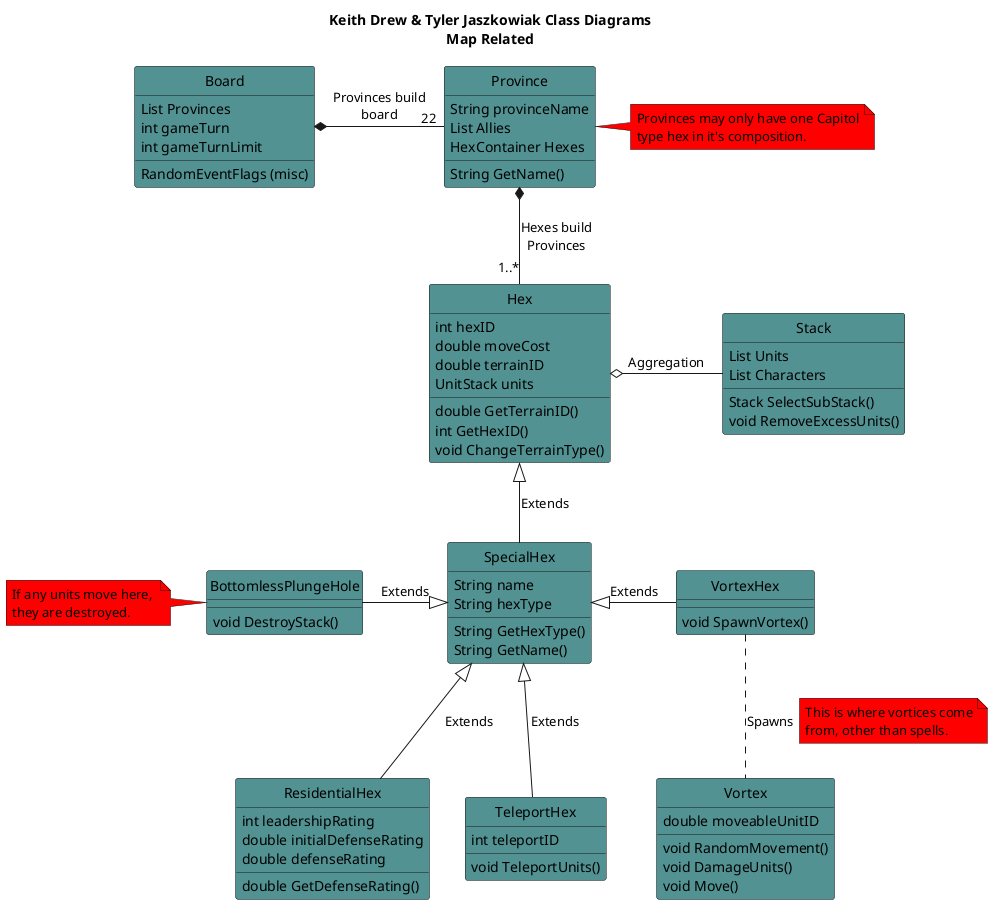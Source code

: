 @startuml
title Keith Drew & Tyler Jaszkowiak Class Diagrams\nMap Related
hide circle
class Board #529292 {
      List Provinces
      RandomEventFlags (misc)
      int gameTurn
      int gameTurnLimit
}
class Province #529292 {
      String provinceName
      String GetName()
      List Allies
      HexContainer Hexes
}
note right of Province #red
     Provinces may only have one Capitol
     type hex in it's composition.
end note 
class Hex #529292 {
      int hexID
      double moveCost
      double terrainID
      UnitStack units
      double GetTerrainID()
      int GetHexID()
      void ChangeTerrainType()
}
class Stack #529292 {
      List Units
      List Characters
      Stack SelectSubStack()
      void RemoveExcessUnits()
}
class SpecialHex #529292 {
      String name
      String hexType
      String GetHexType()
      String GetName()
}
class ResidentialHex #529292 {
      int leadershipRating
      double initialDefenseRating
      double defenseRating
      double GetDefenseRating()
}
class BottomlessPlungeHole #529292 {
      void DestroyStack()
}
note left of BottomlessPlungeHole #red
     If any units move here, 
     they are destroyed.
end note 
class VortexHex #529292 {
      void SpawnVortex()
}
class TeleportHex #529292 {
      void TeleportUnits()
      int teleportID
}
class Vortex #529292 {
      double moveableUnitID
      void RandomMovement()
      void DamageUnits()
      void Move()
}
Board *-right- "22" Province : Provinces build\nboard 
Province *-down- "1..*" Hex : Hexes build\nProvinces
Hex <|-down- SpecialHex : Extends
Vortex .up. VortexHex : Spawns
note right on link #red
     This is where vortices come
     from, other than spells.
end note  
TeleportHex --up|> SpecialHex : Extends
VortexHex --left|> SpecialHex : Extends
BottomlessPlungeHole --right|> SpecialHex : Extends
ResidentialHex --up|> SpecialHex : Extends
Stack -lefto Hex : Aggregation
@enduml

